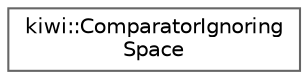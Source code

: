 digraph "Graphical Class Hierarchy"
{
 // LATEX_PDF_SIZE
  bgcolor="transparent";
  edge [fontname=Helvetica,fontsize=10,labelfontname=Helvetica,labelfontsize=10];
  node [fontname=Helvetica,fontsize=10,shape=box,height=0.2,width=0.4];
  rankdir="LR";
  Node0 [id="Node000000",label="kiwi::ComparatorIgnoring\lSpace",height=0.2,width=0.4,color="grey40", fillcolor="white", style="filled",URL="$structkiwi_1_1ComparatorIgnoringSpace.html",tooltip=" "];
}
